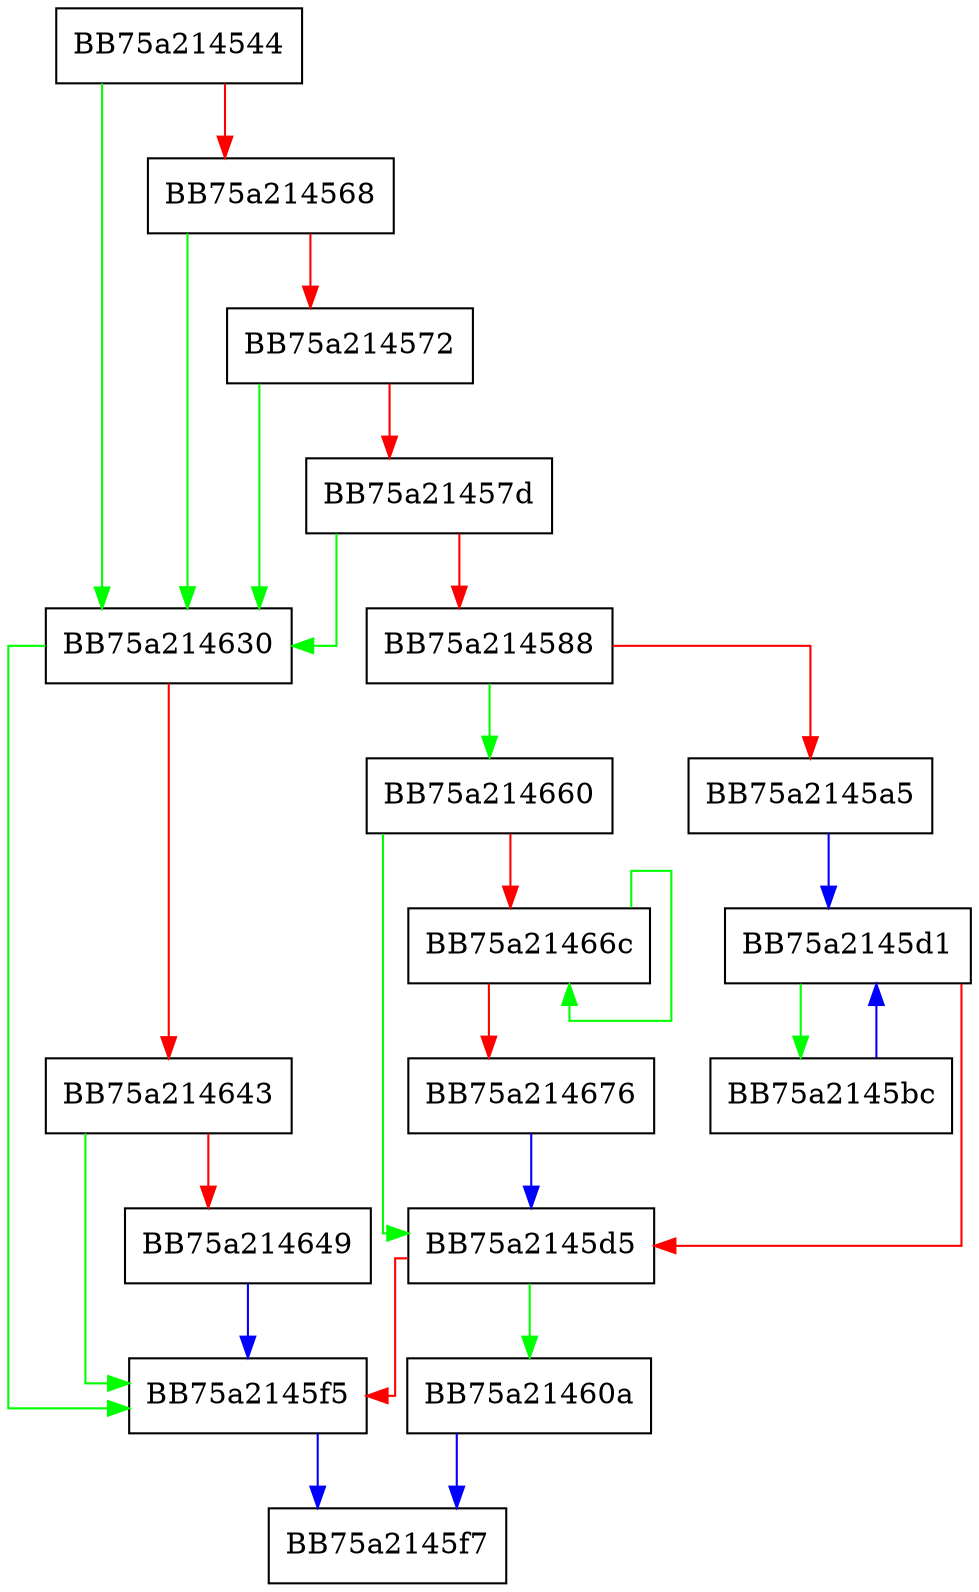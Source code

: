 digraph BMGetInitData {
  node [shape="box"];
  graph [splines=ortho];
  BB75a214544 -> BB75a214630 [color="green"];
  BB75a214544 -> BB75a214568 [color="red"];
  BB75a214568 -> BB75a214630 [color="green"];
  BB75a214568 -> BB75a214572 [color="red"];
  BB75a214572 -> BB75a214630 [color="green"];
  BB75a214572 -> BB75a21457d [color="red"];
  BB75a21457d -> BB75a214630 [color="green"];
  BB75a21457d -> BB75a214588 [color="red"];
  BB75a214588 -> BB75a214660 [color="green"];
  BB75a214588 -> BB75a2145a5 [color="red"];
  BB75a2145a5 -> BB75a2145d1 [color="blue"];
  BB75a2145bc -> BB75a2145d1 [color="blue"];
  BB75a2145d1 -> BB75a2145bc [color="green"];
  BB75a2145d1 -> BB75a2145d5 [color="red"];
  BB75a2145d5 -> BB75a21460a [color="green"];
  BB75a2145d5 -> BB75a2145f5 [color="red"];
  BB75a2145f5 -> BB75a2145f7 [color="blue"];
  BB75a21460a -> BB75a2145f7 [color="blue"];
  BB75a214630 -> BB75a2145f5 [color="green"];
  BB75a214630 -> BB75a214643 [color="red"];
  BB75a214643 -> BB75a2145f5 [color="green"];
  BB75a214643 -> BB75a214649 [color="red"];
  BB75a214649 -> BB75a2145f5 [color="blue"];
  BB75a214660 -> BB75a2145d5 [color="green"];
  BB75a214660 -> BB75a21466c [color="red"];
  BB75a21466c -> BB75a21466c [color="green"];
  BB75a21466c -> BB75a214676 [color="red"];
  BB75a214676 -> BB75a2145d5 [color="blue"];
}